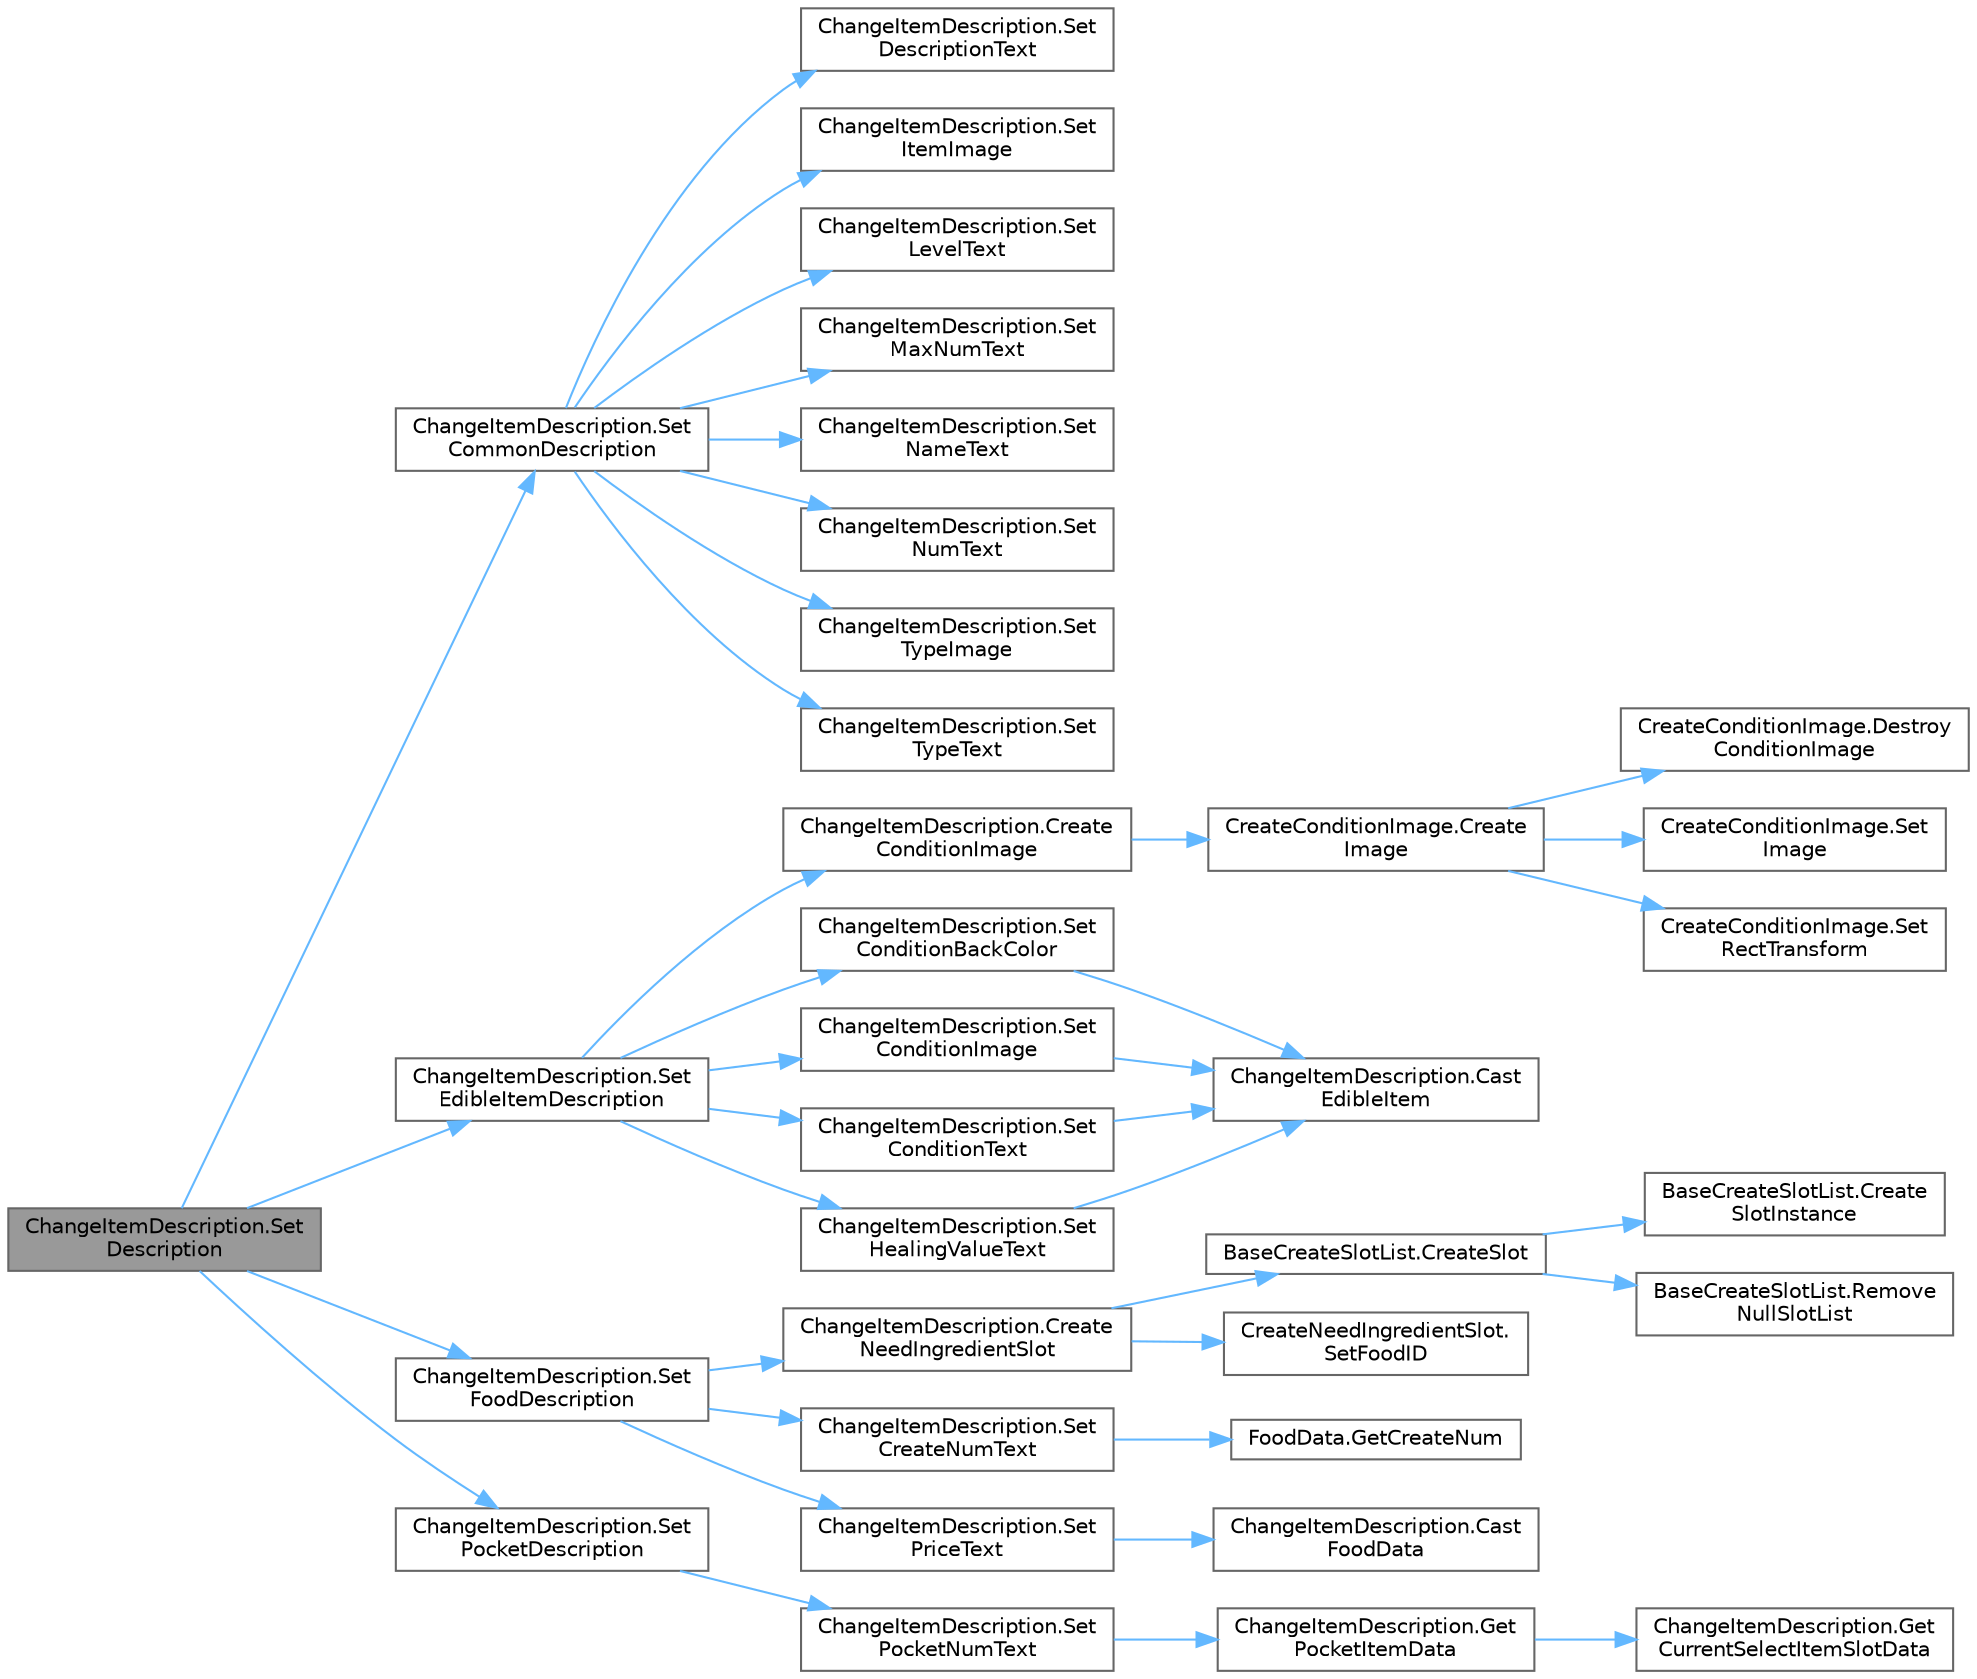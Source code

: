 digraph "ChangeItemDescription.SetDescription"
{
 // LATEX_PDF_SIZE
  bgcolor="transparent";
  edge [fontname=Helvetica,fontsize=10,labelfontname=Helvetica,labelfontsize=10];
  node [fontname=Helvetica,fontsize=10,shape=box,height=0.2,width=0.4];
  rankdir="LR";
  Node1 [id="Node000001",label="ChangeItemDescription.Set\lDescription",height=0.2,width=0.4,color="gray40", fillcolor="grey60", style="filled", fontcolor="black",tooltip=" "];
  Node1 -> Node2 [id="edge1_Node000001_Node000002",color="steelblue1",style="solid",tooltip=" "];
  Node2 [id="Node000002",label="ChangeItemDescription.Set\lCommonDescription",height=0.2,width=0.4,color="grey40", fillcolor="white", style="filled",URL="$class_change_item_description.html#afb6b314bec931014d33d8328e3e9de5a",tooltip=" "];
  Node2 -> Node3 [id="edge2_Node000002_Node000003",color="steelblue1",style="solid",tooltip=" "];
  Node3 [id="Node000003",label="ChangeItemDescription.Set\lDescriptionText",height=0.2,width=0.4,color="grey40", fillcolor="white", style="filled",URL="$class_change_item_description.html#aa68250acd7412379b161daf1371e59bb",tooltip=" "];
  Node2 -> Node4 [id="edge3_Node000002_Node000004",color="steelblue1",style="solid",tooltip=" "];
  Node4 [id="Node000004",label="ChangeItemDescription.Set\lItemImage",height=0.2,width=0.4,color="grey40", fillcolor="white", style="filled",URL="$class_change_item_description.html#a00c3953b68d297374b62522153415852",tooltip=" "];
  Node2 -> Node5 [id="edge4_Node000002_Node000005",color="steelblue1",style="solid",tooltip=" "];
  Node5 [id="Node000005",label="ChangeItemDescription.Set\lLevelText",height=0.2,width=0.4,color="grey40", fillcolor="white", style="filled",URL="$class_change_item_description.html#afa42dbbfa0ad2871d638381f6dd3d648",tooltip=" "];
  Node2 -> Node6 [id="edge5_Node000002_Node000006",color="steelblue1",style="solid",tooltip=" "];
  Node6 [id="Node000006",label="ChangeItemDescription.Set\lMaxNumText",height=0.2,width=0.4,color="grey40", fillcolor="white", style="filled",URL="$class_change_item_description.html#ab7cb18d435a57bafdeb62f8d8b7ec6c0",tooltip=" "];
  Node2 -> Node7 [id="edge6_Node000002_Node000007",color="steelblue1",style="solid",tooltip=" "];
  Node7 [id="Node000007",label="ChangeItemDescription.Set\lNameText",height=0.2,width=0.4,color="grey40", fillcolor="white", style="filled",URL="$class_change_item_description.html#aacb921d825b0f51c0895aecd07a68e7c",tooltip=" "];
  Node2 -> Node8 [id="edge7_Node000002_Node000008",color="steelblue1",style="solid",tooltip=" "];
  Node8 [id="Node000008",label="ChangeItemDescription.Set\lNumText",height=0.2,width=0.4,color="grey40", fillcolor="white", style="filled",URL="$class_change_item_description.html#af1003cf2e17b7a980d81ca42cbb1b7bf",tooltip=" "];
  Node2 -> Node9 [id="edge8_Node000002_Node000009",color="steelblue1",style="solid",tooltip=" "];
  Node9 [id="Node000009",label="ChangeItemDescription.Set\lTypeImage",height=0.2,width=0.4,color="grey40", fillcolor="white", style="filled",URL="$class_change_item_description.html#a8c37b1ca4fad6670c3b9c105ac77e706",tooltip=" "];
  Node2 -> Node10 [id="edge9_Node000002_Node000010",color="steelblue1",style="solid",tooltip=" "];
  Node10 [id="Node000010",label="ChangeItemDescription.Set\lTypeText",height=0.2,width=0.4,color="grey40", fillcolor="white", style="filled",URL="$class_change_item_description.html#a7611e7ccedb5b7ae0e7ba93c0721f296",tooltip=" "];
  Node1 -> Node11 [id="edge10_Node000001_Node000011",color="steelblue1",style="solid",tooltip=" "];
  Node11 [id="Node000011",label="ChangeItemDescription.Set\lEdibleItemDescription",height=0.2,width=0.4,color="grey40", fillcolor="white", style="filled",URL="$class_change_item_description.html#a654d45d2ffd4802effaa4547eec6106f",tooltip=" "];
  Node11 -> Node12 [id="edge11_Node000011_Node000012",color="steelblue1",style="solid",tooltip=" "];
  Node12 [id="Node000012",label="ChangeItemDescription.Create\lConditionImage",height=0.2,width=0.4,color="grey40", fillcolor="white", style="filled",URL="$class_change_item_description.html#ad8d14cbf87ba541fe74a7bb65c84cb50",tooltip=" "];
  Node12 -> Node13 [id="edge12_Node000012_Node000013",color="steelblue1",style="solid",tooltip=" "];
  Node13 [id="Node000013",label="CreateConditionImage.Create\lImage",height=0.2,width=0.4,color="grey40", fillcolor="white", style="filled",URL="$class_create_condition_image.html#a9603eed3ccdae658bf880d2e557f02e6",tooltip=" "];
  Node13 -> Node14 [id="edge13_Node000013_Node000014",color="steelblue1",style="solid",tooltip=" "];
  Node14 [id="Node000014",label="CreateConditionImage.Destroy\lConditionImage",height=0.2,width=0.4,color="grey40", fillcolor="white", style="filled",URL="$class_create_condition_image.html#a159795bea19415be7c8e0fdad6a88c16",tooltip=" "];
  Node13 -> Node15 [id="edge14_Node000013_Node000015",color="steelblue1",style="solid",tooltip=" "];
  Node15 [id="Node000015",label="CreateConditionImage.Set\lImage",height=0.2,width=0.4,color="grey40", fillcolor="white", style="filled",URL="$class_create_condition_image.html#ab38aa7fcd00e6061cc361f1045c7a65f",tooltip=" "];
  Node13 -> Node16 [id="edge15_Node000013_Node000016",color="steelblue1",style="solid",tooltip=" "];
  Node16 [id="Node000016",label="CreateConditionImage.Set\lRectTransform",height=0.2,width=0.4,color="grey40", fillcolor="white", style="filled",URL="$class_create_condition_image.html#aef971bb4aaf167e2af69e71299a5164e",tooltip=" "];
  Node11 -> Node17 [id="edge16_Node000011_Node000017",color="steelblue1",style="solid",tooltip=" "];
  Node17 [id="Node000017",label="ChangeItemDescription.Set\lConditionBackColor",height=0.2,width=0.4,color="grey40", fillcolor="white", style="filled",URL="$class_change_item_description.html#acce96f182eade4927e703efeca264165",tooltip=" "];
  Node17 -> Node18 [id="edge17_Node000017_Node000018",color="steelblue1",style="solid",tooltip=" "];
  Node18 [id="Node000018",label="ChangeItemDescription.Cast\lEdibleItem",height=0.2,width=0.4,color="grey40", fillcolor="white", style="filled",URL="$class_change_item_description.html#a3178df1ce4c36e179c799d0277ccdccf",tooltip="引数アイテムデータを食料データにキャストする"];
  Node11 -> Node19 [id="edge18_Node000011_Node000019",color="steelblue1",style="solid",tooltip=" "];
  Node19 [id="Node000019",label="ChangeItemDescription.Set\lConditionImage",height=0.2,width=0.4,color="grey40", fillcolor="white", style="filled",URL="$class_change_item_description.html#aa185820af5921746ce678ddf4e957cf3",tooltip=" "];
  Node19 -> Node18 [id="edge19_Node000019_Node000018",color="steelblue1",style="solid",tooltip=" "];
  Node11 -> Node20 [id="edge20_Node000011_Node000020",color="steelblue1",style="solid",tooltip=" "];
  Node20 [id="Node000020",label="ChangeItemDescription.Set\lConditionText",height=0.2,width=0.4,color="grey40", fillcolor="white", style="filled",URL="$class_change_item_description.html#a9428b047a02113ad7d84e82e7c53347e",tooltip=" "];
  Node20 -> Node18 [id="edge21_Node000020_Node000018",color="steelblue1",style="solid",tooltip=" "];
  Node11 -> Node21 [id="edge22_Node000011_Node000021",color="steelblue1",style="solid",tooltip=" "];
  Node21 [id="Node000021",label="ChangeItemDescription.Set\lHealingValueText",height=0.2,width=0.4,color="grey40", fillcolor="white", style="filled",URL="$class_change_item_description.html#aa1b05f79f4eb415b9ca36d3af768fec4",tooltip=" "];
  Node21 -> Node18 [id="edge23_Node000021_Node000018",color="steelblue1",style="solid",tooltip=" "];
  Node1 -> Node22 [id="edge24_Node000001_Node000022",color="steelblue1",style="solid",tooltip=" "];
  Node22 [id="Node000022",label="ChangeItemDescription.Set\lFoodDescription",height=0.2,width=0.4,color="grey40", fillcolor="white", style="filled",URL="$class_change_item_description.html#a45c3782e49d4e0c40a6e78e15f8c3916",tooltip=" "];
  Node22 -> Node23 [id="edge25_Node000022_Node000023",color="steelblue1",style="solid",tooltip=" "];
  Node23 [id="Node000023",label="ChangeItemDescription.Create\lNeedIngredientSlot",height=0.2,width=0.4,color="grey40", fillcolor="white", style="filled",URL="$class_change_item_description.html#aca442368d65bdbb11c073906e09d3c90",tooltip=" "];
  Node23 -> Node24 [id="edge26_Node000023_Node000024",color="steelblue1",style="solid",tooltip=" "];
  Node24 [id="Node000024",label="BaseCreateSlotList.CreateSlot",height=0.2,width=0.4,color="grey40", fillcolor="white", style="filled",URL="$class_base_create_slot_list.html#a1050fa09f7705d5e74fa66f14594368b",tooltip=" "];
  Node24 -> Node25 [id="edge27_Node000024_Node000025",color="steelblue1",style="solid",tooltip=" "];
  Node25 [id="Node000025",label="BaseCreateSlotList.Create\lSlotInstance",height=0.2,width=0.4,color="grey40", fillcolor="white", style="filled",URL="$class_base_create_slot_list.html#a51b06cac02cad5cb1ecba94d423d7f41",tooltip=" "];
  Node24 -> Node26 [id="edge28_Node000024_Node000026",color="steelblue1",style="solid",tooltip=" "];
  Node26 [id="Node000026",label="BaseCreateSlotList.Remove\lNullSlotList",height=0.2,width=0.4,color="grey40", fillcolor="white", style="filled",URL="$class_base_create_slot_list.html#a693cdbf1d249c8dd8319c2c080098cd0",tooltip=" "];
  Node23 -> Node27 [id="edge29_Node000023_Node000027",color="steelblue1",style="solid",tooltip=" "];
  Node27 [id="Node000027",label="CreateNeedIngredientSlot.\lSetFoodID",height=0.2,width=0.4,color="grey40", fillcolor="white", style="filled",URL="$class_create_need_ingredient_slot.html#a07b497e7e83156ede8e35f3085997f6c",tooltip=" "];
  Node22 -> Node28 [id="edge30_Node000022_Node000028",color="steelblue1",style="solid",tooltip=" "];
  Node28 [id="Node000028",label="ChangeItemDescription.Set\lCreateNumText",height=0.2,width=0.4,color="grey40", fillcolor="white", style="filled",URL="$class_change_item_description.html#abe031e7e8fcadaf4dcbe861ed9e955be",tooltip=" "];
  Node28 -> Node29 [id="edge31_Node000028_Node000029",color="steelblue1",style="solid",tooltip=" "];
  Node29 [id="Node000029",label="FoodData.GetCreateNum",height=0.2,width=0.4,color="grey40", fillcolor="white", style="filled",URL="$class_food_data.html#afeebe5f74b9700c3c74f242e680b8754",tooltip="引数料理が作成できる数を確認するメソッド"];
  Node22 -> Node30 [id="edge32_Node000022_Node000030",color="steelblue1",style="solid",tooltip=" "];
  Node30 [id="Node000030",label="ChangeItemDescription.Set\lPriceText",height=0.2,width=0.4,color="grey40", fillcolor="white", style="filled",URL="$class_change_item_description.html#a2ec3e6f1a9a49b081eb3c66611adc74b",tooltip=" "];
  Node30 -> Node31 [id="edge33_Node000030_Node000031",color="steelblue1",style="solid",tooltip=" "];
  Node31 [id="Node000031",label="ChangeItemDescription.Cast\lFoodData",height=0.2,width=0.4,color="grey40", fillcolor="white", style="filled",URL="$class_change_item_description.html#a3ac9478e5f97b890928cc8299666a4fb",tooltip="引数アイテムデータを料理データにキャストする"];
  Node1 -> Node32 [id="edge34_Node000001_Node000032",color="steelblue1",style="solid",tooltip=" "];
  Node32 [id="Node000032",label="ChangeItemDescription.Set\lPocketDescription",height=0.2,width=0.4,color="grey40", fillcolor="white", style="filled",URL="$class_change_item_description.html#a64590f0e36c83ce7f1374100a02c8edd",tooltip=" "];
  Node32 -> Node33 [id="edge35_Node000032_Node000033",color="steelblue1",style="solid",tooltip=" "];
  Node33 [id="Node000033",label="ChangeItemDescription.Set\lPocketNumText",height=0.2,width=0.4,color="grey40", fillcolor="white", style="filled",URL="$class_change_item_description.html#a6452569c78c7d6f6b041a7ca84565eea",tooltip=" "];
  Node33 -> Node34 [id="edge36_Node000033_Node000034",color="steelblue1",style="solid",tooltip=" "];
  Node34 [id="Node000034",label="ChangeItemDescription.Get\lPocketItemData",height=0.2,width=0.4,color="grey40", fillcolor="white", style="filled",URL="$class_change_item_description.html#a62d93fd05e0681451f2e47016beca317",tooltip=" "];
  Node34 -> Node35 [id="edge37_Node000034_Node000035",color="steelblue1",style="solid",tooltip=" "];
  Node35 [id="Node000035",label="ChangeItemDescription.Get\lCurrentSelectItemSlotData",height=0.2,width=0.4,color="grey40", fillcolor="white", style="filled",URL="$class_change_item_description.html#a32a93ad268885487f3704d591bc4125b",tooltip="SelectUIControllerが選択しているItemSlotDataを取得"];
}
